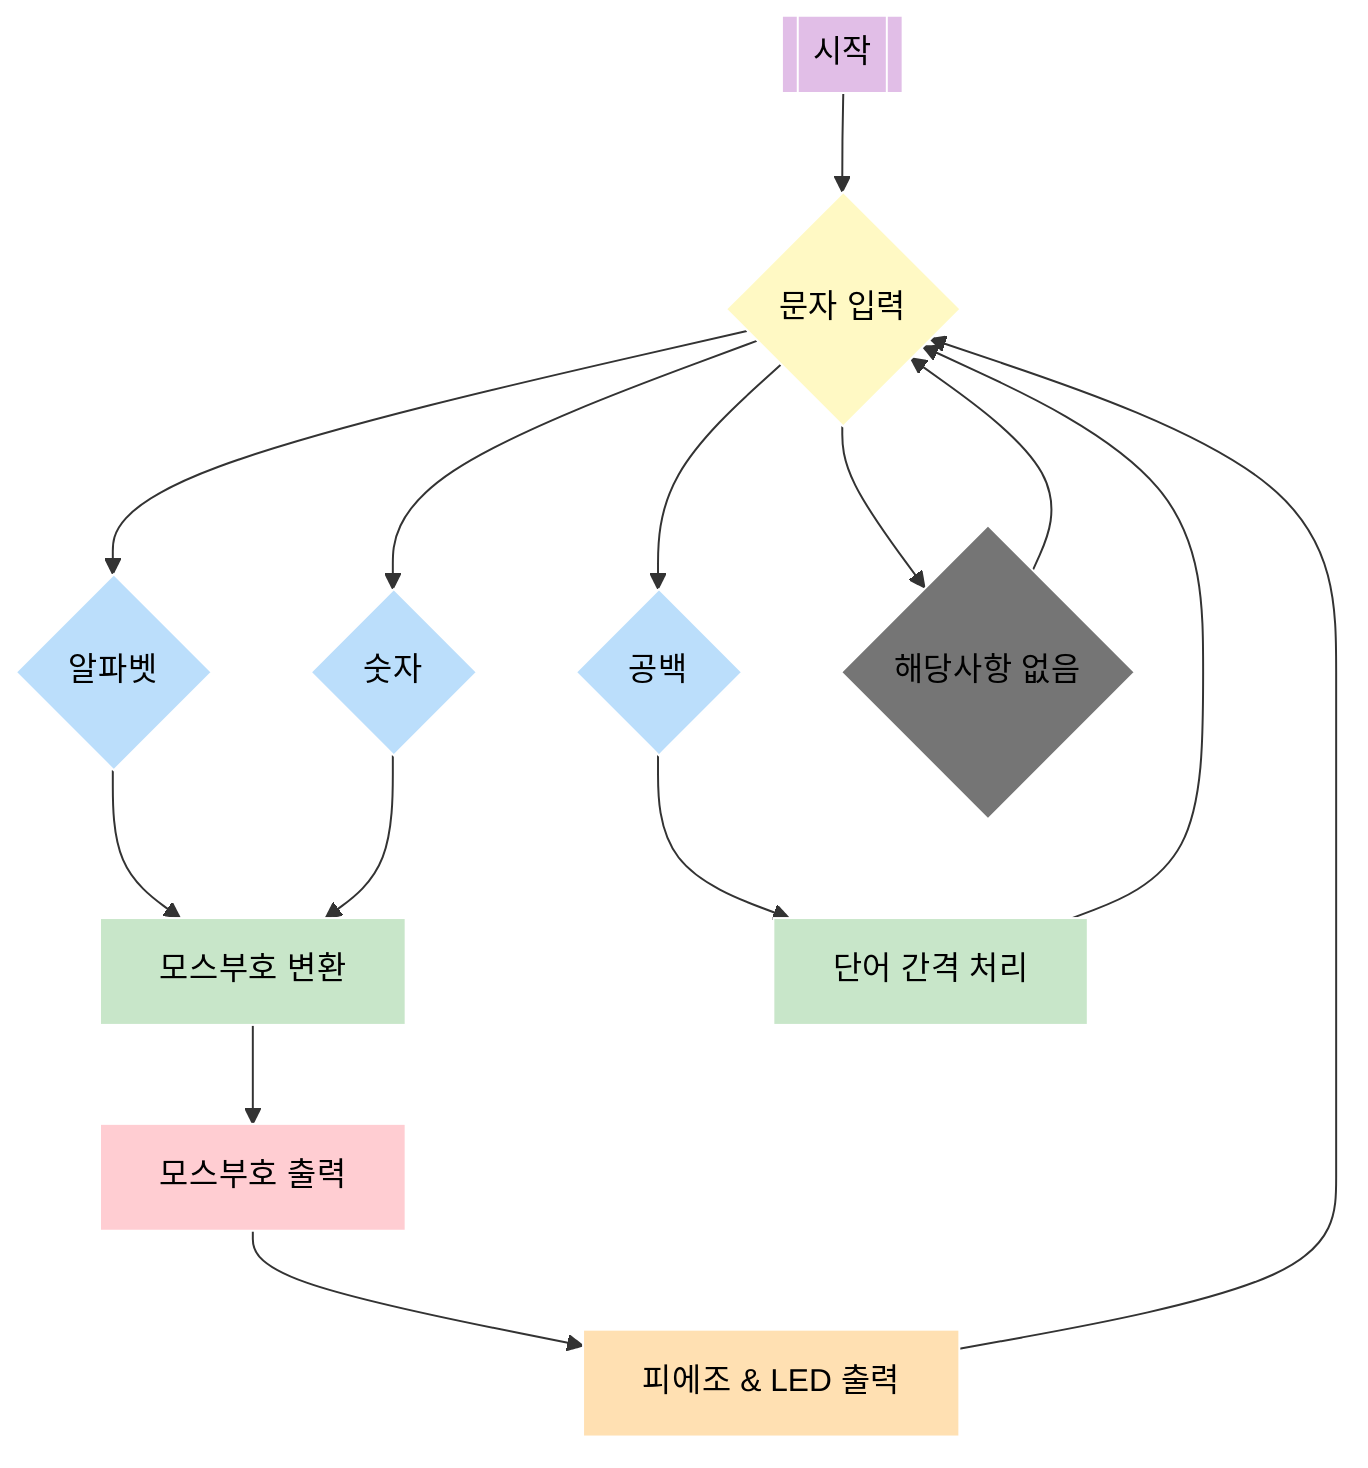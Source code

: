 flowchart TD
    A[["시작"]] --> B{"문자 입력"}
    B --> C1{"알파벳"} & C2{"숫자"} & C3{"공백"} & C4{"해당사항 없음"}
    C1 --> D["모스부호 변환"]
    C2 --> D
    C3 --> E["단어 간격 처리"]
    C4 --> B
    D --> F["모스부호 출력"]
    E --> B
    F --> G["피에조 & LED 출력"]
    G --> B
    
    style A color:#000000, stroke:#FFFFFF,fill:#E1BEE7
    style B color:#000000, stroke:#FFFFFF, fill:#FFF9C4
    style C1 color:#000000, stroke:#FFFFFF, fill:#BBDEFB
    style C2 color:#000000, stroke:#FFFFFF, fill:#BBDEFB
    style C3 color:#000000, stroke:#FFFFFF, fill:#BBDEFB
    style C4 color:#000000, stroke:#FFFFFF,fill:#757575
    style D color:#000000, stroke:#FFFFFF, fill:#C8E6C9
    style E color:#000000, stroke:#FFFFFF, fill:#C8E6C9
    style F color:#000000, stroke:#FFFFFF,fill:#FFCDD2
    style G color:#000000, stroke:#FFFFFF,fill:#FFE0B2